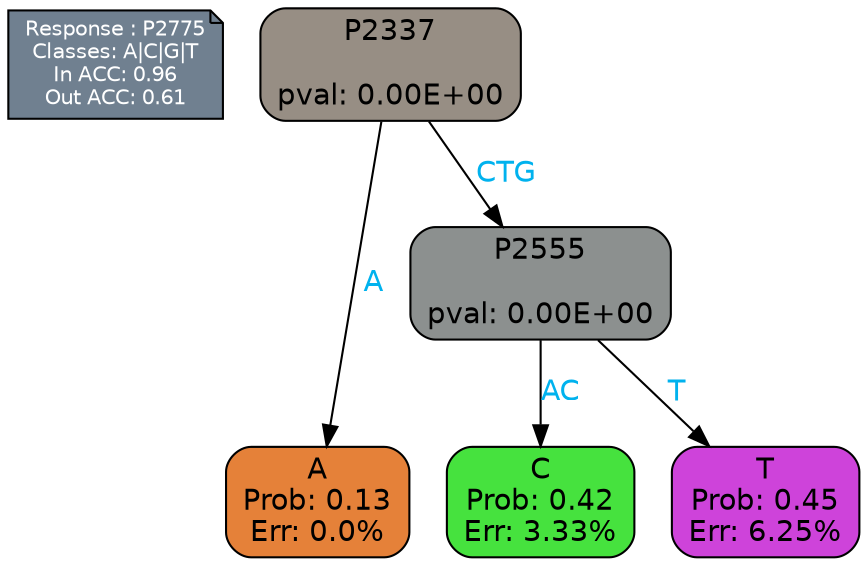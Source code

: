digraph Tree {
node [shape=box, style="filled, rounded", color="black", fontname=helvetica] ;
graph [ranksep=equally, splines=polylines, bgcolor=transparent, dpi=600] ;
edge [fontname=helvetica] ;
LEGEND [label="Response : P2775
Classes: A|C|G|T
In ACC: 0.96
Out ACC: 0.61
",shape=note,align=left,style=filled,fillcolor="slategray",fontcolor="white",fontsize=10];1 [label="P2337

pval: 0.00E+00", fillcolor="#978e84"] ;
2 [label="A
Prob: 0.13
Err: 0.0%", fillcolor="#e58139"] ;
3 [label="P2555

pval: 0.00E+00", fillcolor="#8c908f"] ;
4 [label="C
Prob: 0.42
Err: 3.33%", fillcolor="#46e23e"] ;
5 [label="T
Prob: 0.45
Err: 6.25%", fillcolor="#ce43da"] ;
1 -> 2 [label="A",fontcolor=deepskyblue2] ;
1 -> 3 [label="CTG",fontcolor=deepskyblue2] ;
3 -> 4 [label="AC",fontcolor=deepskyblue2] ;
3 -> 5 [label="T",fontcolor=deepskyblue2] ;
{rank = same; 2;4;5;}{rank = same; LEGEND;1;}}